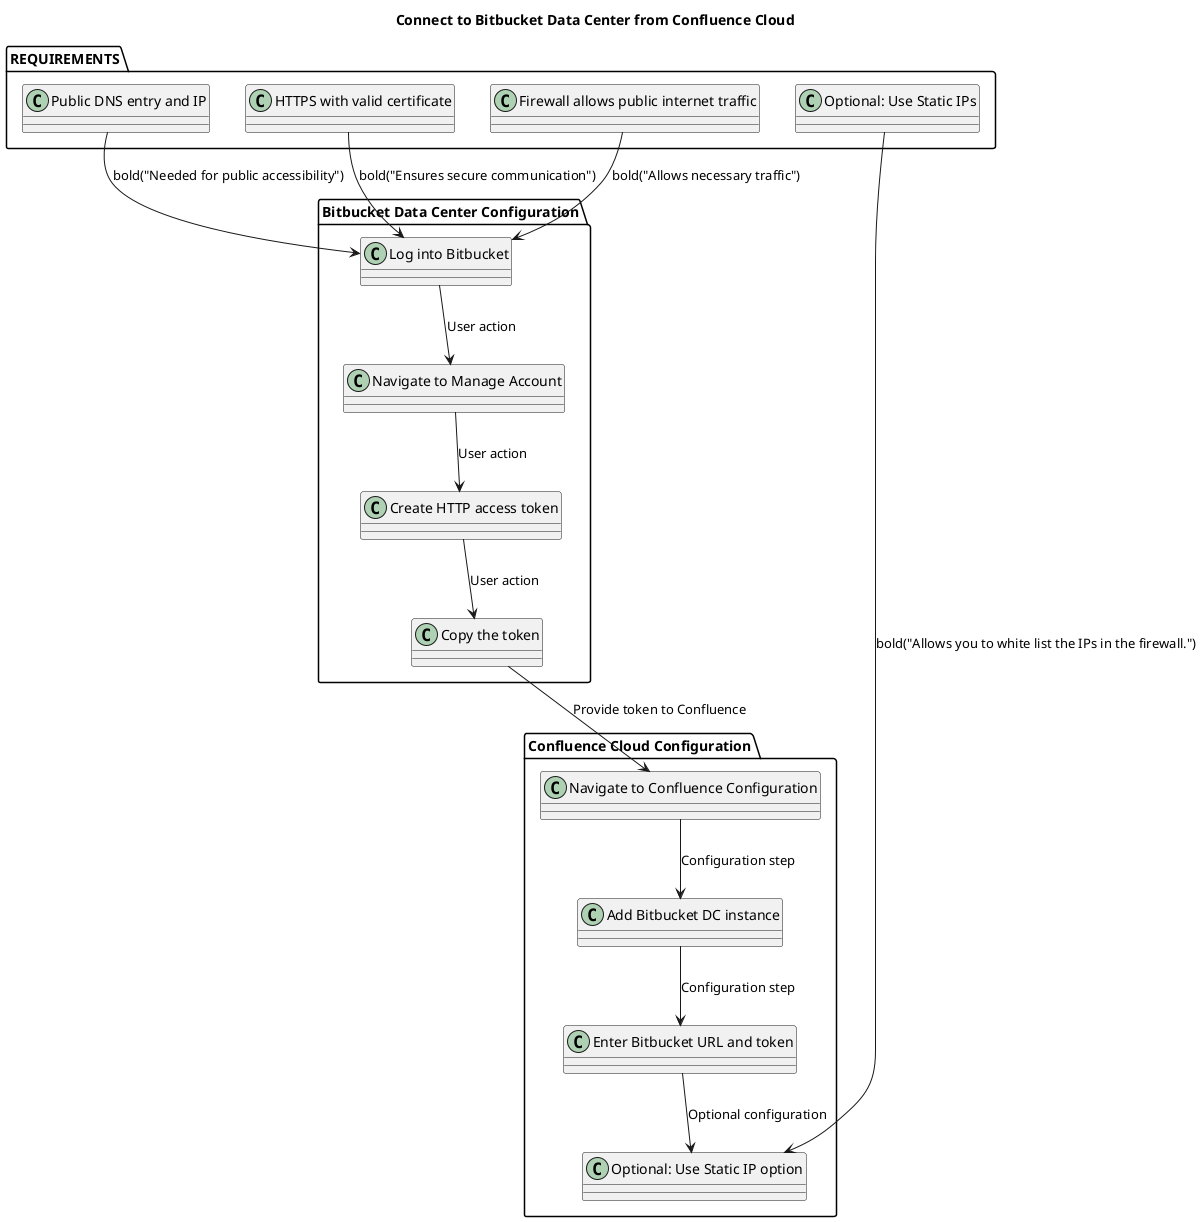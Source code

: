 @startuml
!define RECTANGLE class

title Connect to Bitbucket Data Center from Confluence Cloud

package "REQUIREMENTS" {
  RECTANGLE "Public DNS entry and IP" as Req1
  RECTANGLE "HTTPS with valid certificate" as Req2
  RECTANGLE "Firewall allows public internet traffic" as Req3
  RECTANGLE "Optional: Use Static IPs" as Req4
}

package "Bitbucket Data Center Configuration" {
  RECTANGLE "Log into Bitbucket" as BDC1
  RECTANGLE "Navigate to Manage Account" as BDC2
  RECTANGLE "Create HTTP access token" as BDC3
  RECTANGLE "Copy the token" as BDC4
}

package "Confluence Cloud Configuration" {
  RECTANGLE "Navigate to Confluence Configuration" as CC1
  RECTANGLE "Add Bitbucket DC instance" as CC2
  RECTANGLE "Enter Bitbucket URL and token" as CC3
  RECTANGLE "Optional: Use Static IP option" as CC4
}

Req1 --> BDC1 : bold("Needed for public accessibility")
Req2 --> BDC1 : bold("Ensures secure communication")
Req3 --> BDC1 : bold("Allows necessary traffic")
Req4 --> CC4 : bold("Allows you to white list the IPs in the firewall.")

BDC1 --> BDC2 : "User action"
BDC2 --> BDC3 : "User action"
BDC3 --> BDC4 : "User action"

BDC4 --> CC1 : "Provide token to Confluence"
CC1 --> CC2 : "Configuration step"
CC2 --> CC3 : "Configuration step"
CC3 --> CC4 : "Optional configuration"
@enduml
